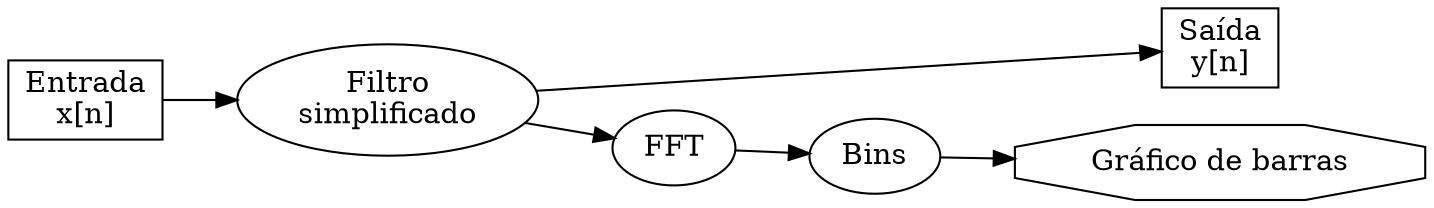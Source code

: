 digraph{
    rankdir=LR
    e[shape=rect label="Entrada\nx[n]"]
    f[label="Filtro\nsimplificado"]
    {
        rank=same
        s[shape=rect label="Saída\ny[n]"]
        b[shape=octagon label="Gráfico de barras"]
    }

    f->FFT->Bins->b

    e->f->s
}